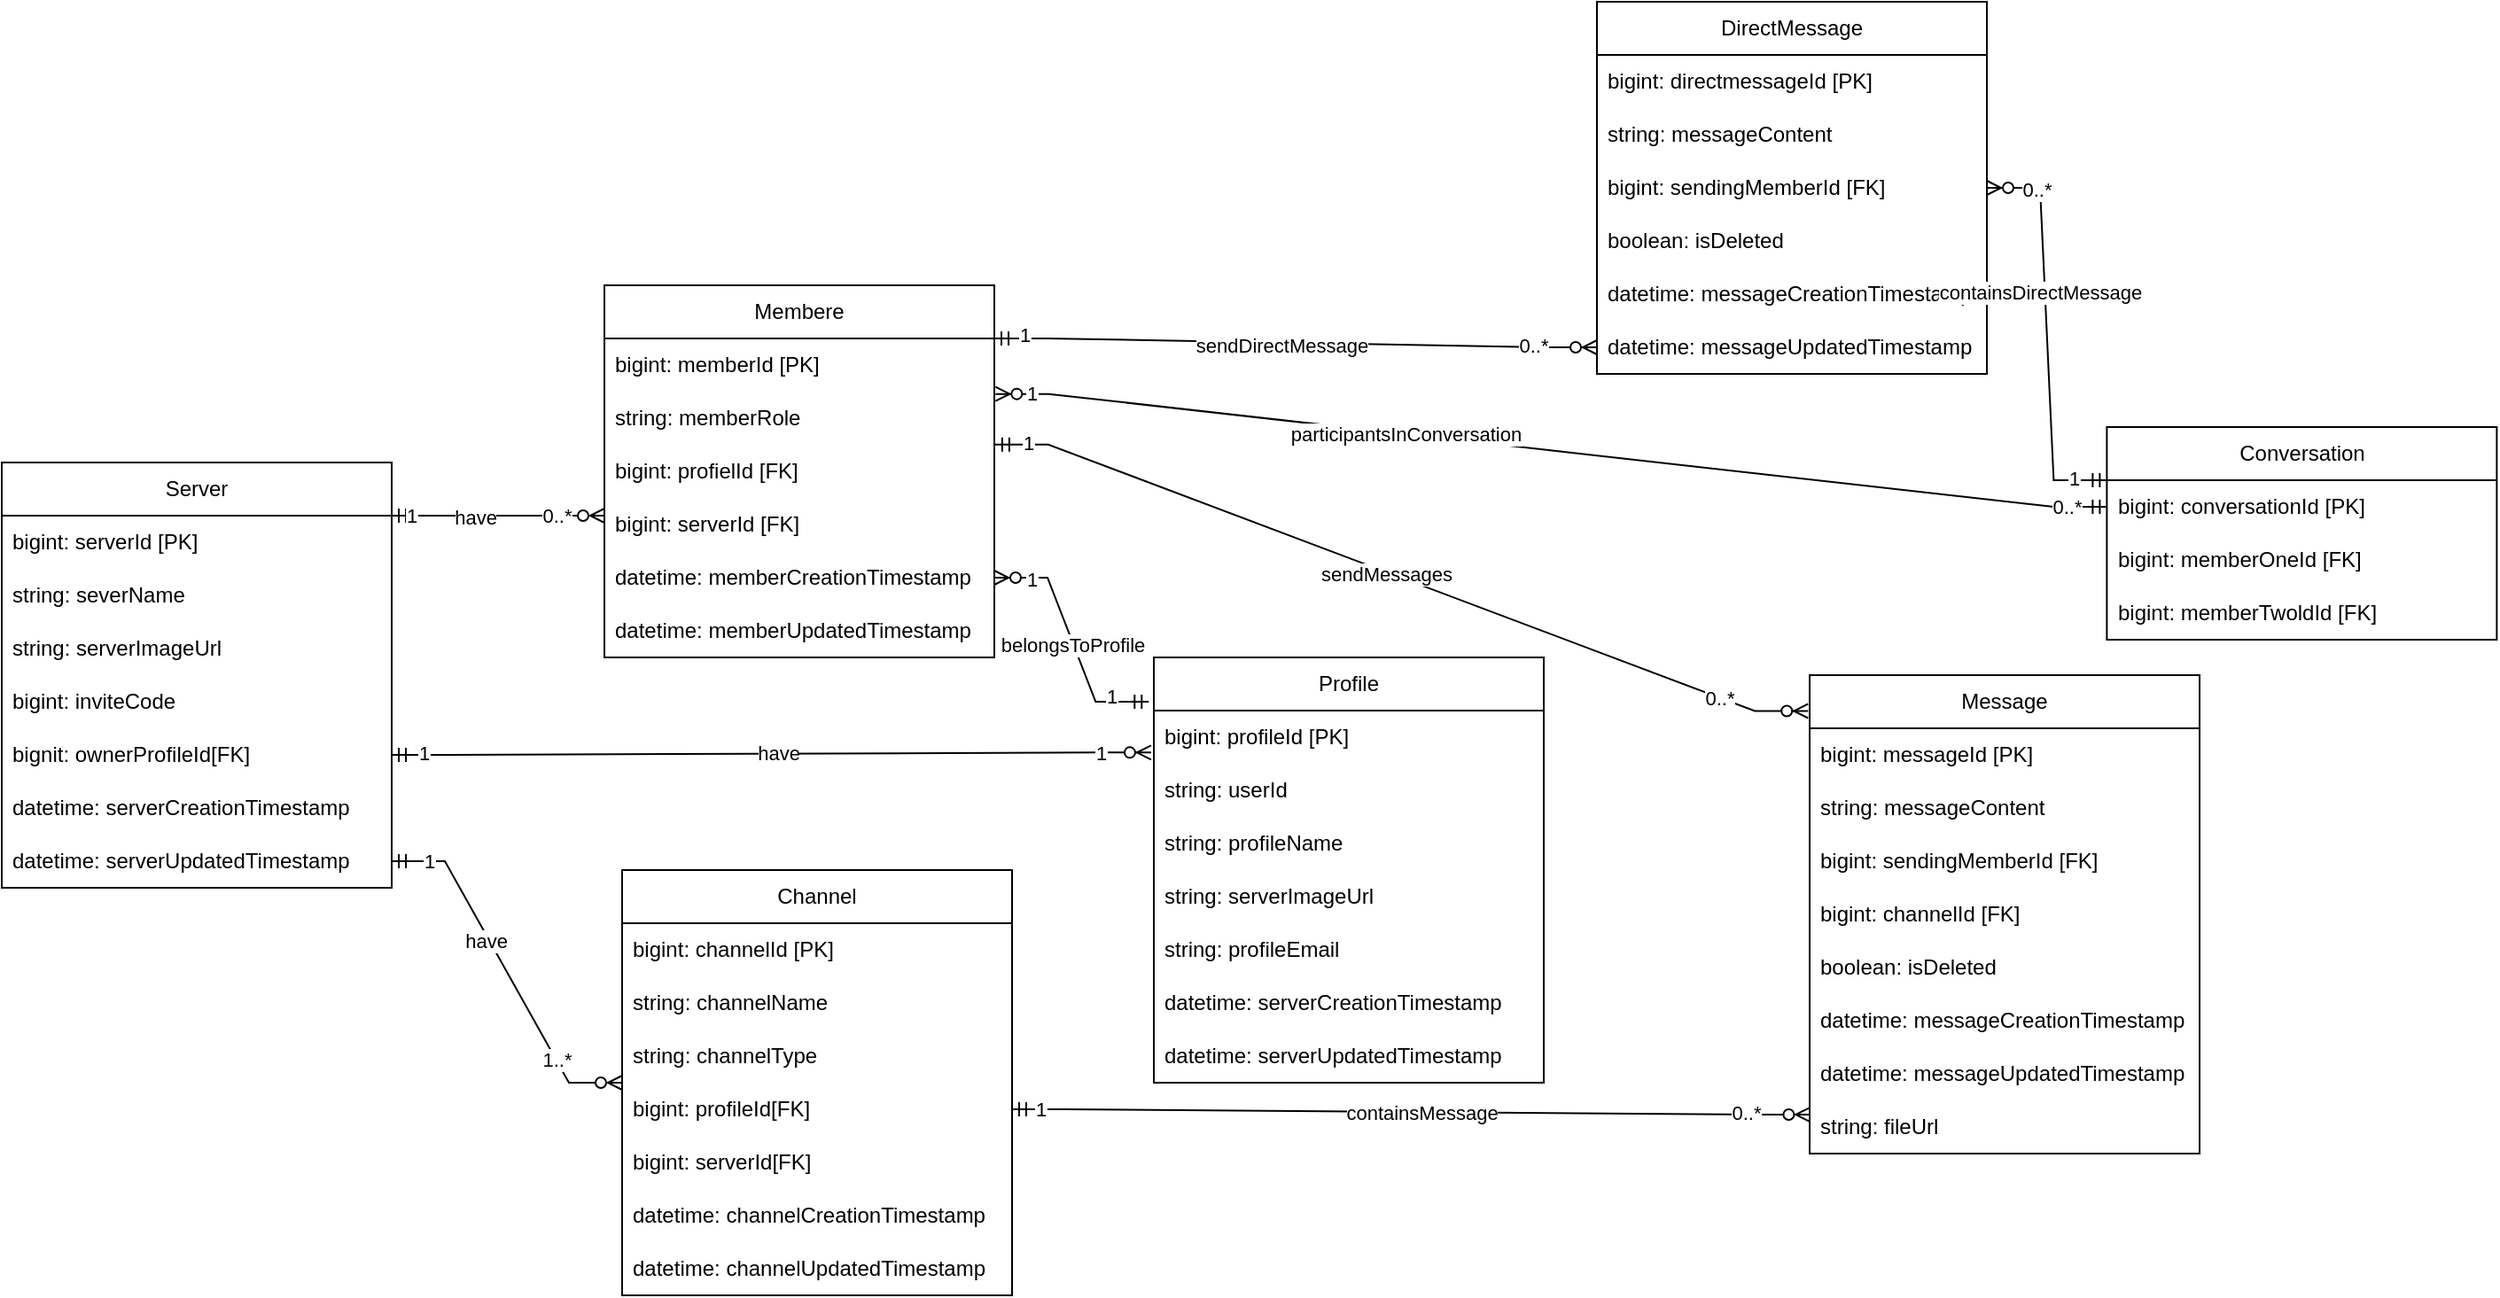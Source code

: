 <mxfile version="24.2.3" type="github">
  <diagram id="R2lEEEUBdFMjLlhIrx00" name="Page-1">
    <mxGraphModel dx="2412" dy="803" grid="1" gridSize="10" guides="1" tooltips="1" connect="1" arrows="1" fold="1" page="1" pageScale="1" pageWidth="850" pageHeight="1100" math="0" shadow="0" extFonts="Permanent Marker^https://fonts.googleapis.com/css?family=Permanent+Marker">
      <root>
        <mxCell id="0" />
        <mxCell id="1" parent="0" />
        <mxCell id="H0m1aGvCvJJlFQ9I7XtP-24" value="Server" style="swimlane;fontStyle=0;childLayout=stackLayout;horizontal=1;startSize=30;horizontalStack=0;resizeParent=1;resizeParentMax=0;resizeLast=0;collapsible=1;marginBottom=0;whiteSpace=wrap;html=1;" vertex="1" parent="1">
          <mxGeometry x="-500" y="310" width="220" height="240" as="geometry" />
        </mxCell>
        <mxCell id="H0m1aGvCvJJlFQ9I7XtP-25" value="bigint: serverId [PK]" style="text;strokeColor=none;fillColor=none;align=left;verticalAlign=middle;spacingLeft=4;spacingRight=4;overflow=hidden;points=[[0,0.5],[1,0.5]];portConstraint=eastwest;rotatable=0;whiteSpace=wrap;html=1;" vertex="1" parent="H0m1aGvCvJJlFQ9I7XtP-24">
          <mxGeometry y="30" width="220" height="30" as="geometry" />
        </mxCell>
        <mxCell id="H0m1aGvCvJJlFQ9I7XtP-26" value="string: severName" style="text;strokeColor=none;fillColor=none;align=left;verticalAlign=middle;spacingLeft=4;spacingRight=4;overflow=hidden;points=[[0,0.5],[1,0.5]];portConstraint=eastwest;rotatable=0;whiteSpace=wrap;html=1;" vertex="1" parent="H0m1aGvCvJJlFQ9I7XtP-24">
          <mxGeometry y="60" width="220" height="30" as="geometry" />
        </mxCell>
        <mxCell id="H0m1aGvCvJJlFQ9I7XtP-27" value="string: serverImageUrl" style="text;strokeColor=none;fillColor=none;align=left;verticalAlign=middle;spacingLeft=4;spacingRight=4;overflow=hidden;points=[[0,0.5],[1,0.5]];portConstraint=eastwest;rotatable=0;whiteSpace=wrap;html=1;" vertex="1" parent="H0m1aGvCvJJlFQ9I7XtP-24">
          <mxGeometry y="90" width="220" height="30" as="geometry" />
        </mxCell>
        <mxCell id="H0m1aGvCvJJlFQ9I7XtP-29" value="bigint: inviteCode" style="text;strokeColor=none;fillColor=none;align=left;verticalAlign=middle;spacingLeft=4;spacingRight=4;overflow=hidden;points=[[0,0.5],[1,0.5]];portConstraint=eastwest;rotatable=0;whiteSpace=wrap;html=1;" vertex="1" parent="H0m1aGvCvJJlFQ9I7XtP-24">
          <mxGeometry y="120" width="220" height="30" as="geometry" />
        </mxCell>
        <mxCell id="H0m1aGvCvJJlFQ9I7XtP-31" value="bignit: ownerProfileId[FK]" style="text;strokeColor=none;fillColor=none;align=left;verticalAlign=middle;spacingLeft=4;spacingRight=4;overflow=hidden;points=[[0,0.5],[1,0.5]];portConstraint=eastwest;rotatable=0;whiteSpace=wrap;html=1;" vertex="1" parent="H0m1aGvCvJJlFQ9I7XtP-24">
          <mxGeometry y="150" width="220" height="30" as="geometry" />
        </mxCell>
        <mxCell id="H0m1aGvCvJJlFQ9I7XtP-30" value="datetime: serverCreationTimestamp" style="text;strokeColor=none;fillColor=none;align=left;verticalAlign=middle;spacingLeft=4;spacingRight=4;overflow=hidden;points=[[0,0.5],[1,0.5]];portConstraint=eastwest;rotatable=0;whiteSpace=wrap;html=1;" vertex="1" parent="H0m1aGvCvJJlFQ9I7XtP-24">
          <mxGeometry y="180" width="220" height="30" as="geometry" />
        </mxCell>
        <mxCell id="H0m1aGvCvJJlFQ9I7XtP-28" value="datetime: serverUpdatedTimestamp" style="text;strokeColor=none;fillColor=none;align=left;verticalAlign=middle;spacingLeft=4;spacingRight=4;overflow=hidden;points=[[0,0.5],[1,0.5]];portConstraint=eastwest;rotatable=0;whiteSpace=wrap;html=1;" vertex="1" parent="H0m1aGvCvJJlFQ9I7XtP-24">
          <mxGeometry y="210" width="220" height="30" as="geometry" />
        </mxCell>
        <mxCell id="H0m1aGvCvJJlFQ9I7XtP-32" value="Profile" style="swimlane;fontStyle=0;childLayout=stackLayout;horizontal=1;startSize=30;horizontalStack=0;resizeParent=1;resizeParentMax=0;resizeLast=0;collapsible=1;marginBottom=0;whiteSpace=wrap;html=1;" vertex="1" parent="1">
          <mxGeometry x="150" y="420" width="220" height="240" as="geometry" />
        </mxCell>
        <mxCell id="H0m1aGvCvJJlFQ9I7XtP-33" value="bigint: profileId [PK]" style="text;strokeColor=none;fillColor=none;align=left;verticalAlign=middle;spacingLeft=4;spacingRight=4;overflow=hidden;points=[[0,0.5],[1,0.5]];portConstraint=eastwest;rotatable=0;whiteSpace=wrap;html=1;" vertex="1" parent="H0m1aGvCvJJlFQ9I7XtP-32">
          <mxGeometry y="30" width="220" height="30" as="geometry" />
        </mxCell>
        <mxCell id="H0m1aGvCvJJlFQ9I7XtP-34" value="string: userId" style="text;strokeColor=none;fillColor=none;align=left;verticalAlign=middle;spacingLeft=4;spacingRight=4;overflow=hidden;points=[[0,0.5],[1,0.5]];portConstraint=eastwest;rotatable=0;whiteSpace=wrap;html=1;" vertex="1" parent="H0m1aGvCvJJlFQ9I7XtP-32">
          <mxGeometry y="60" width="220" height="30" as="geometry" />
        </mxCell>
        <mxCell id="H0m1aGvCvJJlFQ9I7XtP-35" value="string: profileName" style="text;strokeColor=none;fillColor=none;align=left;verticalAlign=middle;spacingLeft=4;spacingRight=4;overflow=hidden;points=[[0,0.5],[1,0.5]];portConstraint=eastwest;rotatable=0;whiteSpace=wrap;html=1;" vertex="1" parent="H0m1aGvCvJJlFQ9I7XtP-32">
          <mxGeometry y="90" width="220" height="30" as="geometry" />
        </mxCell>
        <mxCell id="H0m1aGvCvJJlFQ9I7XtP-36" value="string: serverImageUrl" style="text;strokeColor=none;fillColor=none;align=left;verticalAlign=middle;spacingLeft=4;spacingRight=4;overflow=hidden;points=[[0,0.5],[1,0.5]];portConstraint=eastwest;rotatable=0;whiteSpace=wrap;html=1;" vertex="1" parent="H0m1aGvCvJJlFQ9I7XtP-32">
          <mxGeometry y="120" width="220" height="30" as="geometry" />
        </mxCell>
        <mxCell id="H0m1aGvCvJJlFQ9I7XtP-37" value="string: profileEmail" style="text;strokeColor=none;fillColor=none;align=left;verticalAlign=middle;spacingLeft=4;spacingRight=4;overflow=hidden;points=[[0,0.5],[1,0.5]];portConstraint=eastwest;rotatable=0;whiteSpace=wrap;html=1;" vertex="1" parent="H0m1aGvCvJJlFQ9I7XtP-32">
          <mxGeometry y="150" width="220" height="30" as="geometry" />
        </mxCell>
        <mxCell id="H0m1aGvCvJJlFQ9I7XtP-38" value="datetime: serverCreationTimestamp" style="text;strokeColor=none;fillColor=none;align=left;verticalAlign=middle;spacingLeft=4;spacingRight=4;overflow=hidden;points=[[0,0.5],[1,0.5]];portConstraint=eastwest;rotatable=0;whiteSpace=wrap;html=1;" vertex="1" parent="H0m1aGvCvJJlFQ9I7XtP-32">
          <mxGeometry y="180" width="220" height="30" as="geometry" />
        </mxCell>
        <mxCell id="H0m1aGvCvJJlFQ9I7XtP-39" value="datetime: serverUpdatedTimestamp" style="text;strokeColor=none;fillColor=none;align=left;verticalAlign=middle;spacingLeft=4;spacingRight=4;overflow=hidden;points=[[0,0.5],[1,0.5]];portConstraint=eastwest;rotatable=0;whiteSpace=wrap;html=1;" vertex="1" parent="H0m1aGvCvJJlFQ9I7XtP-32">
          <mxGeometry y="210" width="220" height="30" as="geometry" />
        </mxCell>
        <mxCell id="H0m1aGvCvJJlFQ9I7XtP-40" value="Channel" style="swimlane;fontStyle=0;childLayout=stackLayout;horizontal=1;startSize=30;horizontalStack=0;resizeParent=1;resizeParentMax=0;resizeLast=0;collapsible=1;marginBottom=0;whiteSpace=wrap;html=1;" vertex="1" parent="1">
          <mxGeometry x="-150" y="540" width="220" height="240" as="geometry" />
        </mxCell>
        <mxCell id="H0m1aGvCvJJlFQ9I7XtP-41" value="bigint: channelId [PK]" style="text;strokeColor=none;fillColor=none;align=left;verticalAlign=middle;spacingLeft=4;spacingRight=4;overflow=hidden;points=[[0,0.5],[1,0.5]];portConstraint=eastwest;rotatable=0;whiteSpace=wrap;html=1;" vertex="1" parent="H0m1aGvCvJJlFQ9I7XtP-40">
          <mxGeometry y="30" width="220" height="30" as="geometry" />
        </mxCell>
        <mxCell id="H0m1aGvCvJJlFQ9I7XtP-42" value="string: channelName" style="text;strokeColor=none;fillColor=none;align=left;verticalAlign=middle;spacingLeft=4;spacingRight=4;overflow=hidden;points=[[0,0.5],[1,0.5]];portConstraint=eastwest;rotatable=0;whiteSpace=wrap;html=1;" vertex="1" parent="H0m1aGvCvJJlFQ9I7XtP-40">
          <mxGeometry y="60" width="220" height="30" as="geometry" />
        </mxCell>
        <mxCell id="H0m1aGvCvJJlFQ9I7XtP-43" value="string: channelType" style="text;strokeColor=none;fillColor=none;align=left;verticalAlign=middle;spacingLeft=4;spacingRight=4;overflow=hidden;points=[[0,0.5],[1,0.5]];portConstraint=eastwest;rotatable=0;whiteSpace=wrap;html=1;" vertex="1" parent="H0m1aGvCvJJlFQ9I7XtP-40">
          <mxGeometry y="90" width="220" height="30" as="geometry" />
        </mxCell>
        <mxCell id="H0m1aGvCvJJlFQ9I7XtP-44" value="bigint: profileId[FK]" style="text;strokeColor=none;fillColor=none;align=left;verticalAlign=middle;spacingLeft=4;spacingRight=4;overflow=hidden;points=[[0,0.5],[1,0.5]];portConstraint=eastwest;rotatable=0;whiteSpace=wrap;html=1;" vertex="1" parent="H0m1aGvCvJJlFQ9I7XtP-40">
          <mxGeometry y="120" width="220" height="30" as="geometry" />
        </mxCell>
        <mxCell id="H0m1aGvCvJJlFQ9I7XtP-45" value="bigint: serverId[FK]" style="text;strokeColor=none;fillColor=none;align=left;verticalAlign=middle;spacingLeft=4;spacingRight=4;overflow=hidden;points=[[0,0.5],[1,0.5]];portConstraint=eastwest;rotatable=0;whiteSpace=wrap;html=1;" vertex="1" parent="H0m1aGvCvJJlFQ9I7XtP-40">
          <mxGeometry y="150" width="220" height="30" as="geometry" />
        </mxCell>
        <mxCell id="H0m1aGvCvJJlFQ9I7XtP-46" value="datetime: channelCreationTimestamp" style="text;strokeColor=none;fillColor=none;align=left;verticalAlign=middle;spacingLeft=4;spacingRight=4;overflow=hidden;points=[[0,0.5],[1,0.5]];portConstraint=eastwest;rotatable=0;whiteSpace=wrap;html=1;" vertex="1" parent="H0m1aGvCvJJlFQ9I7XtP-40">
          <mxGeometry y="180" width="220" height="30" as="geometry" />
        </mxCell>
        <mxCell id="H0m1aGvCvJJlFQ9I7XtP-47" value="datetime: channelUpdatedTimestamp" style="text;strokeColor=none;fillColor=none;align=left;verticalAlign=middle;spacingLeft=4;spacingRight=4;overflow=hidden;points=[[0,0.5],[1,0.5]];portConstraint=eastwest;rotatable=0;whiteSpace=wrap;html=1;" vertex="1" parent="H0m1aGvCvJJlFQ9I7XtP-40">
          <mxGeometry y="210" width="220" height="30" as="geometry" />
        </mxCell>
        <mxCell id="H0m1aGvCvJJlFQ9I7XtP-48" value="Membere" style="swimlane;fontStyle=0;childLayout=stackLayout;horizontal=1;startSize=30;horizontalStack=0;resizeParent=1;resizeParentMax=0;resizeLast=0;collapsible=1;marginBottom=0;whiteSpace=wrap;html=1;" vertex="1" parent="1">
          <mxGeometry x="-160" y="210" width="220" height="210" as="geometry" />
        </mxCell>
        <mxCell id="H0m1aGvCvJJlFQ9I7XtP-49" value="bigint: memberId [PK]" style="text;strokeColor=none;fillColor=none;align=left;verticalAlign=middle;spacingLeft=4;spacingRight=4;overflow=hidden;points=[[0,0.5],[1,0.5]];portConstraint=eastwest;rotatable=0;whiteSpace=wrap;html=1;" vertex="1" parent="H0m1aGvCvJJlFQ9I7XtP-48">
          <mxGeometry y="30" width="220" height="30" as="geometry" />
        </mxCell>
        <mxCell id="H0m1aGvCvJJlFQ9I7XtP-50" value="string: memberRole" style="text;strokeColor=none;fillColor=none;align=left;verticalAlign=middle;spacingLeft=4;spacingRight=4;overflow=hidden;points=[[0,0.5],[1,0.5]];portConstraint=eastwest;rotatable=0;whiteSpace=wrap;html=1;" vertex="1" parent="H0m1aGvCvJJlFQ9I7XtP-48">
          <mxGeometry y="60" width="220" height="30" as="geometry" />
        </mxCell>
        <mxCell id="H0m1aGvCvJJlFQ9I7XtP-56" value="bigint: profielId [FK]" style="text;strokeColor=none;fillColor=none;align=left;verticalAlign=middle;spacingLeft=4;spacingRight=4;overflow=hidden;points=[[0,0.5],[1,0.5]];portConstraint=eastwest;rotatable=0;whiteSpace=wrap;html=1;" vertex="1" parent="H0m1aGvCvJJlFQ9I7XtP-48">
          <mxGeometry y="90" width="220" height="30" as="geometry" />
        </mxCell>
        <mxCell id="H0m1aGvCvJJlFQ9I7XtP-57" value="bigint: serverId [FK]" style="text;strokeColor=none;fillColor=none;align=left;verticalAlign=middle;spacingLeft=4;spacingRight=4;overflow=hidden;points=[[0,0.5],[1,0.5]];portConstraint=eastwest;rotatable=0;whiteSpace=wrap;html=1;" vertex="1" parent="H0m1aGvCvJJlFQ9I7XtP-48">
          <mxGeometry y="120" width="220" height="30" as="geometry" />
        </mxCell>
        <mxCell id="H0m1aGvCvJJlFQ9I7XtP-54" value="datetime: memberCreationTimestamp" style="text;strokeColor=none;fillColor=none;align=left;verticalAlign=middle;spacingLeft=4;spacingRight=4;overflow=hidden;points=[[0,0.5],[1,0.5]];portConstraint=eastwest;rotatable=0;whiteSpace=wrap;html=1;" vertex="1" parent="H0m1aGvCvJJlFQ9I7XtP-48">
          <mxGeometry y="150" width="220" height="30" as="geometry" />
        </mxCell>
        <mxCell id="H0m1aGvCvJJlFQ9I7XtP-55" value="datetime: memberUpdatedTimestamp" style="text;strokeColor=none;fillColor=none;align=left;verticalAlign=middle;spacingLeft=4;spacingRight=4;overflow=hidden;points=[[0,0.5],[1,0.5]];portConstraint=eastwest;rotatable=0;whiteSpace=wrap;html=1;" vertex="1" parent="H0m1aGvCvJJlFQ9I7XtP-48">
          <mxGeometry y="180" width="220" height="30" as="geometry" />
        </mxCell>
        <mxCell id="H0m1aGvCvJJlFQ9I7XtP-58" value="Message" style="swimlane;fontStyle=0;childLayout=stackLayout;horizontal=1;startSize=30;horizontalStack=0;resizeParent=1;resizeParentMax=0;resizeLast=0;collapsible=1;marginBottom=0;whiteSpace=wrap;html=1;" vertex="1" parent="1">
          <mxGeometry x="520" y="430" width="220" height="270" as="geometry" />
        </mxCell>
        <mxCell id="H0m1aGvCvJJlFQ9I7XtP-59" value="bigint: messageId [PK]" style="text;strokeColor=none;fillColor=none;align=left;verticalAlign=middle;spacingLeft=4;spacingRight=4;overflow=hidden;points=[[0,0.5],[1,0.5]];portConstraint=eastwest;rotatable=0;whiteSpace=wrap;html=1;" vertex="1" parent="H0m1aGvCvJJlFQ9I7XtP-58">
          <mxGeometry y="30" width="220" height="30" as="geometry" />
        </mxCell>
        <mxCell id="H0m1aGvCvJJlFQ9I7XtP-60" value="string: messageContent" style="text;strokeColor=none;fillColor=none;align=left;verticalAlign=middle;spacingLeft=4;spacingRight=4;overflow=hidden;points=[[0,0.5],[1,0.5]];portConstraint=eastwest;rotatable=0;whiteSpace=wrap;html=1;" vertex="1" parent="H0m1aGvCvJJlFQ9I7XtP-58">
          <mxGeometry y="60" width="220" height="30" as="geometry" />
        </mxCell>
        <mxCell id="H0m1aGvCvJJlFQ9I7XtP-62" value="bigint: sendingMemberId [FK]" style="text;strokeColor=none;fillColor=none;align=left;verticalAlign=middle;spacingLeft=4;spacingRight=4;overflow=hidden;points=[[0,0.5],[1,0.5]];portConstraint=eastwest;rotatable=0;whiteSpace=wrap;html=1;" vertex="1" parent="H0m1aGvCvJJlFQ9I7XtP-58">
          <mxGeometry y="90" width="220" height="30" as="geometry" />
        </mxCell>
        <mxCell id="H0m1aGvCvJJlFQ9I7XtP-63" value="bigint: channelId [FK]" style="text;strokeColor=none;fillColor=none;align=left;verticalAlign=middle;spacingLeft=4;spacingRight=4;overflow=hidden;points=[[0,0.5],[1,0.5]];portConstraint=eastwest;rotatable=0;whiteSpace=wrap;html=1;" vertex="1" parent="H0m1aGvCvJJlFQ9I7XtP-58">
          <mxGeometry y="120" width="220" height="30" as="geometry" />
        </mxCell>
        <mxCell id="H0m1aGvCvJJlFQ9I7XtP-66" value="boolean: isDeleted" style="text;strokeColor=none;fillColor=none;align=left;verticalAlign=middle;spacingLeft=4;spacingRight=4;overflow=hidden;points=[[0,0.5],[1,0.5]];portConstraint=eastwest;rotatable=0;whiteSpace=wrap;html=1;" vertex="1" parent="H0m1aGvCvJJlFQ9I7XtP-58">
          <mxGeometry y="150" width="220" height="30" as="geometry" />
        </mxCell>
        <mxCell id="H0m1aGvCvJJlFQ9I7XtP-64" value="datetime: messageCreationTimestamp" style="text;strokeColor=none;fillColor=none;align=left;verticalAlign=middle;spacingLeft=4;spacingRight=4;overflow=hidden;points=[[0,0.5],[1,0.5]];portConstraint=eastwest;rotatable=0;whiteSpace=wrap;html=1;" vertex="1" parent="H0m1aGvCvJJlFQ9I7XtP-58">
          <mxGeometry y="180" width="220" height="30" as="geometry" />
        </mxCell>
        <mxCell id="H0m1aGvCvJJlFQ9I7XtP-65" value="datetime: messageUpdatedTimestamp" style="text;strokeColor=none;fillColor=none;align=left;verticalAlign=middle;spacingLeft=4;spacingRight=4;overflow=hidden;points=[[0,0.5],[1,0.5]];portConstraint=eastwest;rotatable=0;whiteSpace=wrap;html=1;" vertex="1" parent="H0m1aGvCvJJlFQ9I7XtP-58">
          <mxGeometry y="210" width="220" height="30" as="geometry" />
        </mxCell>
        <mxCell id="H0m1aGvCvJJlFQ9I7XtP-67" value="string: fileUrl" style="text;strokeColor=none;fillColor=none;align=left;verticalAlign=middle;spacingLeft=4;spacingRight=4;overflow=hidden;points=[[0,0.5],[1,0.5]];portConstraint=eastwest;rotatable=0;whiteSpace=wrap;html=1;" vertex="1" parent="H0m1aGvCvJJlFQ9I7XtP-58">
          <mxGeometry y="240" width="220" height="30" as="geometry" />
        </mxCell>
        <mxCell id="H0m1aGvCvJJlFQ9I7XtP-69" value="Conversation" style="swimlane;fontStyle=0;childLayout=stackLayout;horizontal=1;startSize=30;horizontalStack=0;resizeParent=1;resizeParentMax=0;resizeLast=0;collapsible=1;marginBottom=0;whiteSpace=wrap;html=1;" vertex="1" parent="1">
          <mxGeometry x="687.69" y="290" width="220" height="120" as="geometry" />
        </mxCell>
        <mxCell id="H0m1aGvCvJJlFQ9I7XtP-70" value="bigint: conversationId [PK]" style="text;strokeColor=none;fillColor=none;align=left;verticalAlign=middle;spacingLeft=4;spacingRight=4;overflow=hidden;points=[[0,0.5],[1,0.5]];portConstraint=eastwest;rotatable=0;whiteSpace=wrap;html=1;" vertex="1" parent="H0m1aGvCvJJlFQ9I7XtP-69">
          <mxGeometry y="30" width="220" height="30" as="geometry" />
        </mxCell>
        <mxCell id="H0m1aGvCvJJlFQ9I7XtP-72" value="bigint: memberOneId [FK]" style="text;strokeColor=none;fillColor=none;align=left;verticalAlign=middle;spacingLeft=4;spacingRight=4;overflow=hidden;points=[[0,0.5],[1,0.5]];portConstraint=eastwest;rotatable=0;whiteSpace=wrap;html=1;" vertex="1" parent="H0m1aGvCvJJlFQ9I7XtP-69">
          <mxGeometry y="60" width="220" height="30" as="geometry" />
        </mxCell>
        <mxCell id="H0m1aGvCvJJlFQ9I7XtP-73" value="bigint: memberTwoldId [FK]" style="text;strokeColor=none;fillColor=none;align=left;verticalAlign=middle;spacingLeft=4;spacingRight=4;overflow=hidden;points=[[0,0.5],[1,0.5]];portConstraint=eastwest;rotatable=0;whiteSpace=wrap;html=1;" vertex="1" parent="H0m1aGvCvJJlFQ9I7XtP-69">
          <mxGeometry y="90" width="220" height="30" as="geometry" />
        </mxCell>
        <mxCell id="H0m1aGvCvJJlFQ9I7XtP-78" value="" style="edgeStyle=entityRelationEdgeStyle;fontSize=12;html=1;endArrow=ERzeroToMany;startArrow=ERmandOne;rounded=0;entryX=0.001;entryY=0.267;entryDx=0;entryDy=0;entryPerimeter=0;exitX=1;exitY=0.5;exitDx=0;exitDy=0;" edge="1" parent="1" source="H0m1aGvCvJJlFQ9I7XtP-44" target="H0m1aGvCvJJlFQ9I7XtP-67">
          <mxGeometry width="100" height="100" relative="1" as="geometry">
            <mxPoint x="70" y="730" as="sourcePoint" />
            <mxPoint x="170" y="850" as="targetPoint" />
            <Array as="points">
              <mxPoint x="70" y="760" />
              <mxPoint x="80" y="800" />
            </Array>
          </mxGeometry>
        </mxCell>
        <mxCell id="H0m1aGvCvJJlFQ9I7XtP-154" value="containsMessage" style="edgeLabel;html=1;align=center;verticalAlign=middle;resizable=0;points=[];" vertex="1" connectable="0" parent="H0m1aGvCvJJlFQ9I7XtP-78">
          <mxGeometry x="0.025" relative="1" as="geometry">
            <mxPoint as="offset" />
          </mxGeometry>
        </mxCell>
        <mxCell id="H0m1aGvCvJJlFQ9I7XtP-157" value="0..*" style="edgeLabel;html=1;align=center;verticalAlign=middle;resizable=0;points=[];" vertex="1" connectable="0" parent="H0m1aGvCvJJlFQ9I7XtP-78">
          <mxGeometry x="0.84" y="1" relative="1" as="geometry">
            <mxPoint as="offset" />
          </mxGeometry>
        </mxCell>
        <mxCell id="H0m1aGvCvJJlFQ9I7XtP-161" value="1" style="edgeLabel;html=1;align=center;verticalAlign=middle;resizable=0;points=[];" vertex="1" connectable="0" parent="H0m1aGvCvJJlFQ9I7XtP-78">
          <mxGeometry x="-0.931" relative="1" as="geometry">
            <mxPoint as="offset" />
          </mxGeometry>
        </mxCell>
        <mxCell id="H0m1aGvCvJJlFQ9I7XtP-79" value="" style="edgeStyle=entityRelationEdgeStyle;fontSize=12;html=1;endArrow=ERzeroToMany;startArrow=ERmandOne;rounded=0;exitX=1;exitY=0.5;exitDx=0;exitDy=0;" edge="1" parent="1" source="H0m1aGvCvJJlFQ9I7XtP-28">
          <mxGeometry width="100" height="100" relative="1" as="geometry">
            <mxPoint x="-250" y="540" as="sourcePoint" />
            <mxPoint x="-150" y="660" as="targetPoint" />
            <Array as="points">
              <mxPoint x="-250" y="570" />
              <mxPoint x="-240" y="610" />
            </Array>
          </mxGeometry>
        </mxCell>
        <mxCell id="H0m1aGvCvJJlFQ9I7XtP-116" value="have" style="edgeLabel;html=1;align=center;verticalAlign=middle;resizable=0;points=[];" vertex="1" connectable="0" parent="H0m1aGvCvJJlFQ9I7XtP-79">
          <mxGeometry x="-0.21" y="-2" relative="1" as="geometry">
            <mxPoint as="offset" />
          </mxGeometry>
        </mxCell>
        <mxCell id="H0m1aGvCvJJlFQ9I7XtP-118" value="1..*" style="edgeLabel;html=1;align=center;verticalAlign=middle;resizable=0;points=[];" vertex="1" connectable="0" parent="H0m1aGvCvJJlFQ9I7XtP-79">
          <mxGeometry x="0.561" relative="1" as="geometry">
            <mxPoint as="offset" />
          </mxGeometry>
        </mxCell>
        <mxCell id="H0m1aGvCvJJlFQ9I7XtP-158" value="1" style="edgeLabel;html=1;align=center;verticalAlign=middle;resizable=0;points=[];" vertex="1" connectable="0" parent="H0m1aGvCvJJlFQ9I7XtP-79">
          <mxGeometry x="-0.797" relative="1" as="geometry">
            <mxPoint as="offset" />
          </mxGeometry>
        </mxCell>
        <mxCell id="H0m1aGvCvJJlFQ9I7XtP-80" value="" style="edgeStyle=entityRelationEdgeStyle;fontSize=12;html=1;endArrow=ERzeroToMany;startArrow=ERmandOne;rounded=0;" edge="1" parent="1">
          <mxGeometry width="100" height="100" relative="1" as="geometry">
            <mxPoint x="-280" y="340" as="sourcePoint" />
            <mxPoint x="-160" y="340" as="targetPoint" />
            <Array as="points">
              <mxPoint x="-250" y="370" />
              <mxPoint x="-210" y="240" />
              <mxPoint x="-240" y="410" />
            </Array>
          </mxGeometry>
        </mxCell>
        <mxCell id="H0m1aGvCvJJlFQ9I7XtP-135" value="1" style="edgeLabel;html=1;align=center;verticalAlign=middle;resizable=0;points=[];" vertex="1" connectable="0" parent="H0m1aGvCvJJlFQ9I7XtP-80">
          <mxGeometry x="-0.814" relative="1" as="geometry">
            <mxPoint as="offset" />
          </mxGeometry>
        </mxCell>
        <mxCell id="H0m1aGvCvJJlFQ9I7XtP-162" value="0..*" style="edgeLabel;html=1;align=center;verticalAlign=middle;resizable=0;points=[];" vertex="1" connectable="0" parent="H0m1aGvCvJJlFQ9I7XtP-80">
          <mxGeometry x="0.538" relative="1" as="geometry">
            <mxPoint as="offset" />
          </mxGeometry>
        </mxCell>
        <mxCell id="H0m1aGvCvJJlFQ9I7XtP-166" value="have" style="edgeLabel;html=1;align=center;verticalAlign=middle;resizable=0;points=[];" vertex="1" connectable="0" parent="H0m1aGvCvJJlFQ9I7XtP-80">
          <mxGeometry x="-0.225" y="-1" relative="1" as="geometry">
            <mxPoint as="offset" />
          </mxGeometry>
        </mxCell>
        <mxCell id="H0m1aGvCvJJlFQ9I7XtP-82" value="" style="edgeStyle=entityRelationEdgeStyle;fontSize=12;html=1;endArrow=ERzeroToMany;startArrow=ERmandOne;rounded=0;entryX=-0.007;entryY=0.789;entryDx=0;entryDy=0;entryPerimeter=0;exitX=1;exitY=0.5;exitDx=0;exitDy=0;" edge="1" parent="1" source="H0m1aGvCvJJlFQ9I7XtP-31" target="H0m1aGvCvJJlFQ9I7XtP-33">
          <mxGeometry width="100" height="100" relative="1" as="geometry">
            <mxPoint x="-250" y="474" as="sourcePoint" />
            <mxPoint x="100" y="609" as="targetPoint" />
            <Array as="points">
              <mxPoint x="-230" y="484" />
              <mxPoint x="-250" y="504" />
              <mxPoint x="-100" y="574" />
              <mxPoint x="-100" y="574" />
              <mxPoint x="-110" y="594" />
              <mxPoint x="-240" y="544" />
            </Array>
          </mxGeometry>
        </mxCell>
        <mxCell id="H0m1aGvCvJJlFQ9I7XtP-159" value="1" style="edgeLabel;html=1;align=center;verticalAlign=middle;resizable=0;points=[];" vertex="1" connectable="0" parent="H0m1aGvCvJJlFQ9I7XtP-82">
          <mxGeometry x="-0.917" y="1" relative="1" as="geometry">
            <mxPoint as="offset" />
          </mxGeometry>
        </mxCell>
        <mxCell id="H0m1aGvCvJJlFQ9I7XtP-160" value="1" style="edgeLabel;html=1;align=center;verticalAlign=middle;resizable=0;points=[];" vertex="1" connectable="0" parent="H0m1aGvCvJJlFQ9I7XtP-82">
          <mxGeometry x="0.868" relative="1" as="geometry">
            <mxPoint as="offset" />
          </mxGeometry>
        </mxCell>
        <mxCell id="H0m1aGvCvJJlFQ9I7XtP-167" value="have" style="edgeLabel;html=1;align=center;verticalAlign=middle;resizable=0;points=[];" vertex="1" connectable="0" parent="H0m1aGvCvJJlFQ9I7XtP-82">
          <mxGeometry x="0.018" y="1" relative="1" as="geometry">
            <mxPoint as="offset" />
          </mxGeometry>
        </mxCell>
        <mxCell id="H0m1aGvCvJJlFQ9I7XtP-84" value="" style="edgeStyle=entityRelationEdgeStyle;fontSize=12;html=1;endArrow=ERzeroToMany;startArrow=ERmandOne;rounded=0;entryX=-0.004;entryY=0.075;entryDx=0;entryDy=0;entryPerimeter=0;exitX=1.002;exitY=-0.003;exitDx=0;exitDy=0;exitPerimeter=0;" edge="1" parent="1" source="H0m1aGvCvJJlFQ9I7XtP-56" target="H0m1aGvCvJJlFQ9I7XtP-58">
          <mxGeometry width="100" height="100" relative="1" as="geometry">
            <mxPoint x="320" y="350" as="sourcePoint" />
            <mxPoint x="510" y="520" as="targetPoint" />
            <Array as="points">
              <mxPoint x="400" y="420" />
              <mxPoint x="410" y="460" />
              <mxPoint x="490" y="490" />
            </Array>
          </mxGeometry>
        </mxCell>
        <mxCell id="H0m1aGvCvJJlFQ9I7XtP-137" value="1" style="edgeLabel;html=1;align=center;verticalAlign=middle;resizable=0;points=[];" vertex="1" connectable="0" parent="H0m1aGvCvJJlFQ9I7XtP-84">
          <mxGeometry x="-0.924" y="1" relative="1" as="geometry">
            <mxPoint as="offset" />
          </mxGeometry>
        </mxCell>
        <mxCell id="H0m1aGvCvJJlFQ9I7XtP-141" value="sendMessages" style="edgeLabel;html=1;align=center;verticalAlign=middle;resizable=0;points=[];" vertex="1" connectable="0" parent="H0m1aGvCvJJlFQ9I7XtP-84">
          <mxGeometry x="-0.038" y="-1" relative="1" as="geometry">
            <mxPoint as="offset" />
          </mxGeometry>
        </mxCell>
        <mxCell id="H0m1aGvCvJJlFQ9I7XtP-143" value="0..*" style="edgeLabel;html=1;align=center;verticalAlign=middle;resizable=0;points=[];" vertex="1" connectable="0" parent="H0m1aGvCvJJlFQ9I7XtP-84">
          <mxGeometry x="0.785" relative="1" as="geometry">
            <mxPoint as="offset" />
          </mxGeometry>
        </mxCell>
        <mxCell id="H0m1aGvCvJJlFQ9I7XtP-101" value="" style="edgeStyle=entityRelationEdgeStyle;fontSize=12;html=1;endArrow=ERzeroToMany;startArrow=ERmandOne;rounded=0;entryX=1;entryY=0.5;entryDx=0;entryDy=0;exitX=-0.013;exitY=0.104;exitDx=0;exitDy=0;exitPerimeter=0;" edge="1" parent="1" source="H0m1aGvCvJJlFQ9I7XtP-32" target="H0m1aGvCvJJlFQ9I7XtP-54">
          <mxGeometry width="100" height="100" relative="1" as="geometry">
            <mxPoint x="10" y="400" as="sourcePoint" />
            <mxPoint x="100" y="480" as="targetPoint" />
            <Array as="points">
              <mxPoint x="-10" y="430" />
              <mxPoint x="-670" y="80" />
              <mxPoint y="470" />
            </Array>
          </mxGeometry>
        </mxCell>
        <mxCell id="H0m1aGvCvJJlFQ9I7XtP-163" value="belongsToProfile" style="edgeLabel;html=1;align=center;verticalAlign=middle;resizable=0;points=[];" vertex="1" connectable="0" parent="H0m1aGvCvJJlFQ9I7XtP-101">
          <mxGeometry x="-0.042" y="1" relative="1" as="geometry">
            <mxPoint as="offset" />
          </mxGeometry>
        </mxCell>
        <mxCell id="H0m1aGvCvJJlFQ9I7XtP-164" value="1" style="edgeLabel;html=1;align=center;verticalAlign=middle;resizable=0;points=[];" vertex="1" connectable="0" parent="H0m1aGvCvJJlFQ9I7XtP-101">
          <mxGeometry x="0.688" y="1" relative="1" as="geometry">
            <mxPoint as="offset" />
          </mxGeometry>
        </mxCell>
        <mxCell id="H0m1aGvCvJJlFQ9I7XtP-165" value="1" style="edgeLabel;html=1;align=center;verticalAlign=middle;resizable=0;points=[];" vertex="1" connectable="0" parent="H0m1aGvCvJJlFQ9I7XtP-101">
          <mxGeometry x="-0.684" y="-3" relative="1" as="geometry">
            <mxPoint as="offset" />
          </mxGeometry>
        </mxCell>
        <mxCell id="H0m1aGvCvJJlFQ9I7XtP-103" value="" style="edgeStyle=entityRelationEdgeStyle;fontSize=12;html=1;endArrow=ERzeroToMany;startArrow=ERmandOne;rounded=0;exitX=0;exitY=0.5;exitDx=0;exitDy=0;entryX=1.003;entryY=0.044;entryDx=0;entryDy=0;entryPerimeter=0;" edge="1" parent="1" source="H0m1aGvCvJJlFQ9I7XtP-70" target="H0m1aGvCvJJlFQ9I7XtP-50">
          <mxGeometry width="100" height="100" relative="1" as="geometry">
            <mxPoint x="60" y="270" as="sourcePoint" />
            <mxPoint x="630" y="360" as="targetPoint" />
            <Array as="points">
              <mxPoint x="60" y="355" />
              <mxPoint x="420" y="340" />
              <mxPoint x="610" y="340" />
              <mxPoint x="70" y="395" />
            </Array>
          </mxGeometry>
        </mxCell>
        <mxCell id="H0m1aGvCvJJlFQ9I7XtP-147" value="participantsInConversation" style="edgeLabel;html=1;align=center;verticalAlign=middle;resizable=0;points=[];" vertex="1" connectable="0" parent="H0m1aGvCvJJlFQ9I7XtP-103">
          <mxGeometry x="0.263" relative="1" as="geometry">
            <mxPoint as="offset" />
          </mxGeometry>
        </mxCell>
        <mxCell id="H0m1aGvCvJJlFQ9I7XtP-148" value="1" style="edgeLabel;html=1;align=center;verticalAlign=middle;resizable=0;points=[];" vertex="1" connectable="0" parent="H0m1aGvCvJJlFQ9I7XtP-103">
          <mxGeometry x="0.938" y="-1" relative="1" as="geometry">
            <mxPoint as="offset" />
          </mxGeometry>
        </mxCell>
        <mxCell id="H0m1aGvCvJJlFQ9I7XtP-149" value="0..*" style="edgeLabel;html=1;align=center;verticalAlign=middle;resizable=0;points=[];" vertex="1" connectable="0" parent="H0m1aGvCvJJlFQ9I7XtP-103">
          <mxGeometry x="-0.927" relative="1" as="geometry">
            <mxPoint as="offset" />
          </mxGeometry>
        </mxCell>
        <mxCell id="H0m1aGvCvJJlFQ9I7XtP-104" value="DirectMessage" style="swimlane;fontStyle=0;childLayout=stackLayout;horizontal=1;startSize=30;horizontalStack=0;resizeParent=1;resizeParentMax=0;resizeLast=0;collapsible=1;marginBottom=0;whiteSpace=wrap;html=1;" vertex="1" parent="1">
          <mxGeometry x="400" y="50" width="220" height="210" as="geometry" />
        </mxCell>
        <mxCell id="H0m1aGvCvJJlFQ9I7XtP-105" value="bigint: directmessageId [PK]" style="text;strokeColor=none;fillColor=none;align=left;verticalAlign=middle;spacingLeft=4;spacingRight=4;overflow=hidden;points=[[0,0.5],[1,0.5]];portConstraint=eastwest;rotatable=0;whiteSpace=wrap;html=1;" vertex="1" parent="H0m1aGvCvJJlFQ9I7XtP-104">
          <mxGeometry y="30" width="220" height="30" as="geometry" />
        </mxCell>
        <mxCell id="H0m1aGvCvJJlFQ9I7XtP-106" value="string: messageContent" style="text;strokeColor=none;fillColor=none;align=left;verticalAlign=middle;spacingLeft=4;spacingRight=4;overflow=hidden;points=[[0,0.5],[1,0.5]];portConstraint=eastwest;rotatable=0;whiteSpace=wrap;html=1;" vertex="1" parent="H0m1aGvCvJJlFQ9I7XtP-104">
          <mxGeometry y="60" width="220" height="30" as="geometry" />
        </mxCell>
        <mxCell id="H0m1aGvCvJJlFQ9I7XtP-107" value="bigint: sendingMemberId [FK]" style="text;strokeColor=none;fillColor=none;align=left;verticalAlign=middle;spacingLeft=4;spacingRight=4;overflow=hidden;points=[[0,0.5],[1,0.5]];portConstraint=eastwest;rotatable=0;whiteSpace=wrap;html=1;" vertex="1" parent="H0m1aGvCvJJlFQ9I7XtP-104">
          <mxGeometry y="90" width="220" height="30" as="geometry" />
        </mxCell>
        <mxCell id="H0m1aGvCvJJlFQ9I7XtP-109" value="boolean: isDeleted" style="text;strokeColor=none;fillColor=none;align=left;verticalAlign=middle;spacingLeft=4;spacingRight=4;overflow=hidden;points=[[0,0.5],[1,0.5]];portConstraint=eastwest;rotatable=0;whiteSpace=wrap;html=1;" vertex="1" parent="H0m1aGvCvJJlFQ9I7XtP-104">
          <mxGeometry y="120" width="220" height="30" as="geometry" />
        </mxCell>
        <mxCell id="H0m1aGvCvJJlFQ9I7XtP-110" value="datetime: messageCreationTimestamp" style="text;strokeColor=none;fillColor=none;align=left;verticalAlign=middle;spacingLeft=4;spacingRight=4;overflow=hidden;points=[[0,0.5],[1,0.5]];portConstraint=eastwest;rotatable=0;whiteSpace=wrap;html=1;" vertex="1" parent="H0m1aGvCvJJlFQ9I7XtP-104">
          <mxGeometry y="150" width="220" height="30" as="geometry" />
        </mxCell>
        <mxCell id="H0m1aGvCvJJlFQ9I7XtP-111" value="datetime: messageUpdatedTimestamp" style="text;strokeColor=none;fillColor=none;align=left;verticalAlign=middle;spacingLeft=4;spacingRight=4;overflow=hidden;points=[[0,0.5],[1,0.5]];portConstraint=eastwest;rotatable=0;whiteSpace=wrap;html=1;" vertex="1" parent="H0m1aGvCvJJlFQ9I7XtP-104">
          <mxGeometry y="180" width="220" height="30" as="geometry" />
        </mxCell>
        <mxCell id="H0m1aGvCvJJlFQ9I7XtP-114" value="" style="edgeStyle=entityRelationEdgeStyle;fontSize=12;html=1;endArrow=ERzeroToMany;startArrow=ERmandOne;rounded=0;exitX=0;exitY=0.25;exitDx=0;exitDy=0;entryX=1;entryY=0.5;entryDx=0;entryDy=0;" edge="1" parent="1" source="H0m1aGvCvJJlFQ9I7XtP-69" target="H0m1aGvCvJJlFQ9I7XtP-107">
          <mxGeometry width="100" height="100" relative="1" as="geometry">
            <mxPoint x="740" y="156" as="sourcePoint" />
            <mxPoint x="790" y="210" as="targetPoint" />
            <Array as="points">
              <mxPoint x="690" y="195" />
              <mxPoint x="700" y="235" />
            </Array>
          </mxGeometry>
        </mxCell>
        <mxCell id="H0m1aGvCvJJlFQ9I7XtP-150" value="containsDirectMessage" style="edgeLabel;html=1;align=center;verticalAlign=middle;resizable=0;points=[];" vertex="1" connectable="0" parent="H0m1aGvCvJJlFQ9I7XtP-114">
          <mxGeometry x="0.217" y="3" relative="1" as="geometry">
            <mxPoint as="offset" />
          </mxGeometry>
        </mxCell>
        <mxCell id="H0m1aGvCvJJlFQ9I7XtP-151" value="0..*" style="edgeLabel;html=1;align=center;verticalAlign=middle;resizable=0;points=[];" vertex="1" connectable="0" parent="H0m1aGvCvJJlFQ9I7XtP-114">
          <mxGeometry x="0.751" y="1" relative="1" as="geometry">
            <mxPoint as="offset" />
          </mxGeometry>
        </mxCell>
        <mxCell id="H0m1aGvCvJJlFQ9I7XtP-153" value="1" style="edgeLabel;html=1;align=center;verticalAlign=middle;resizable=0;points=[];" vertex="1" connectable="0" parent="H0m1aGvCvJJlFQ9I7XtP-114">
          <mxGeometry x="-0.831" y="-1" relative="1" as="geometry">
            <mxPoint as="offset" />
          </mxGeometry>
        </mxCell>
        <mxCell id="H0m1aGvCvJJlFQ9I7XtP-115" value="" style="edgeStyle=entityRelationEdgeStyle;fontSize=12;html=1;endArrow=ERzeroToMany;startArrow=ERmandOne;rounded=0;entryX=0;entryY=0.5;entryDx=0;entryDy=0;" edge="1" parent="1" target="H0m1aGvCvJJlFQ9I7XtP-111">
          <mxGeometry width="100" height="100" relative="1" as="geometry">
            <mxPoint x="60" y="240" as="sourcePoint" />
            <mxPoint x="160" y="360" as="targetPoint" />
            <Array as="points">
              <mxPoint x="60" y="270" />
              <mxPoint x="70" y="310" />
            </Array>
          </mxGeometry>
        </mxCell>
        <mxCell id="H0m1aGvCvJJlFQ9I7XtP-142" value="sendDirectMessage" style="edgeLabel;html=1;align=center;verticalAlign=middle;resizable=0;points=[];" vertex="1" connectable="0" parent="H0m1aGvCvJJlFQ9I7XtP-115">
          <mxGeometry x="-0.046" y="-1" relative="1" as="geometry">
            <mxPoint as="offset" />
          </mxGeometry>
        </mxCell>
        <mxCell id="H0m1aGvCvJJlFQ9I7XtP-144" value="1" style="edgeLabel;html=1;align=center;verticalAlign=middle;resizable=0;points=[];" vertex="1" connectable="0" parent="H0m1aGvCvJJlFQ9I7XtP-115">
          <mxGeometry x="-0.899" y="2" relative="1" as="geometry">
            <mxPoint as="offset" />
          </mxGeometry>
        </mxCell>
        <mxCell id="H0m1aGvCvJJlFQ9I7XtP-146" value="0..*" style="edgeLabel;html=1;align=center;verticalAlign=middle;resizable=0;points=[];" vertex="1" connectable="0" parent="H0m1aGvCvJJlFQ9I7XtP-115">
          <mxGeometry x="0.787" y="1" relative="1" as="geometry">
            <mxPoint as="offset" />
          </mxGeometry>
        </mxCell>
      </root>
    </mxGraphModel>
  </diagram>
</mxfile>
